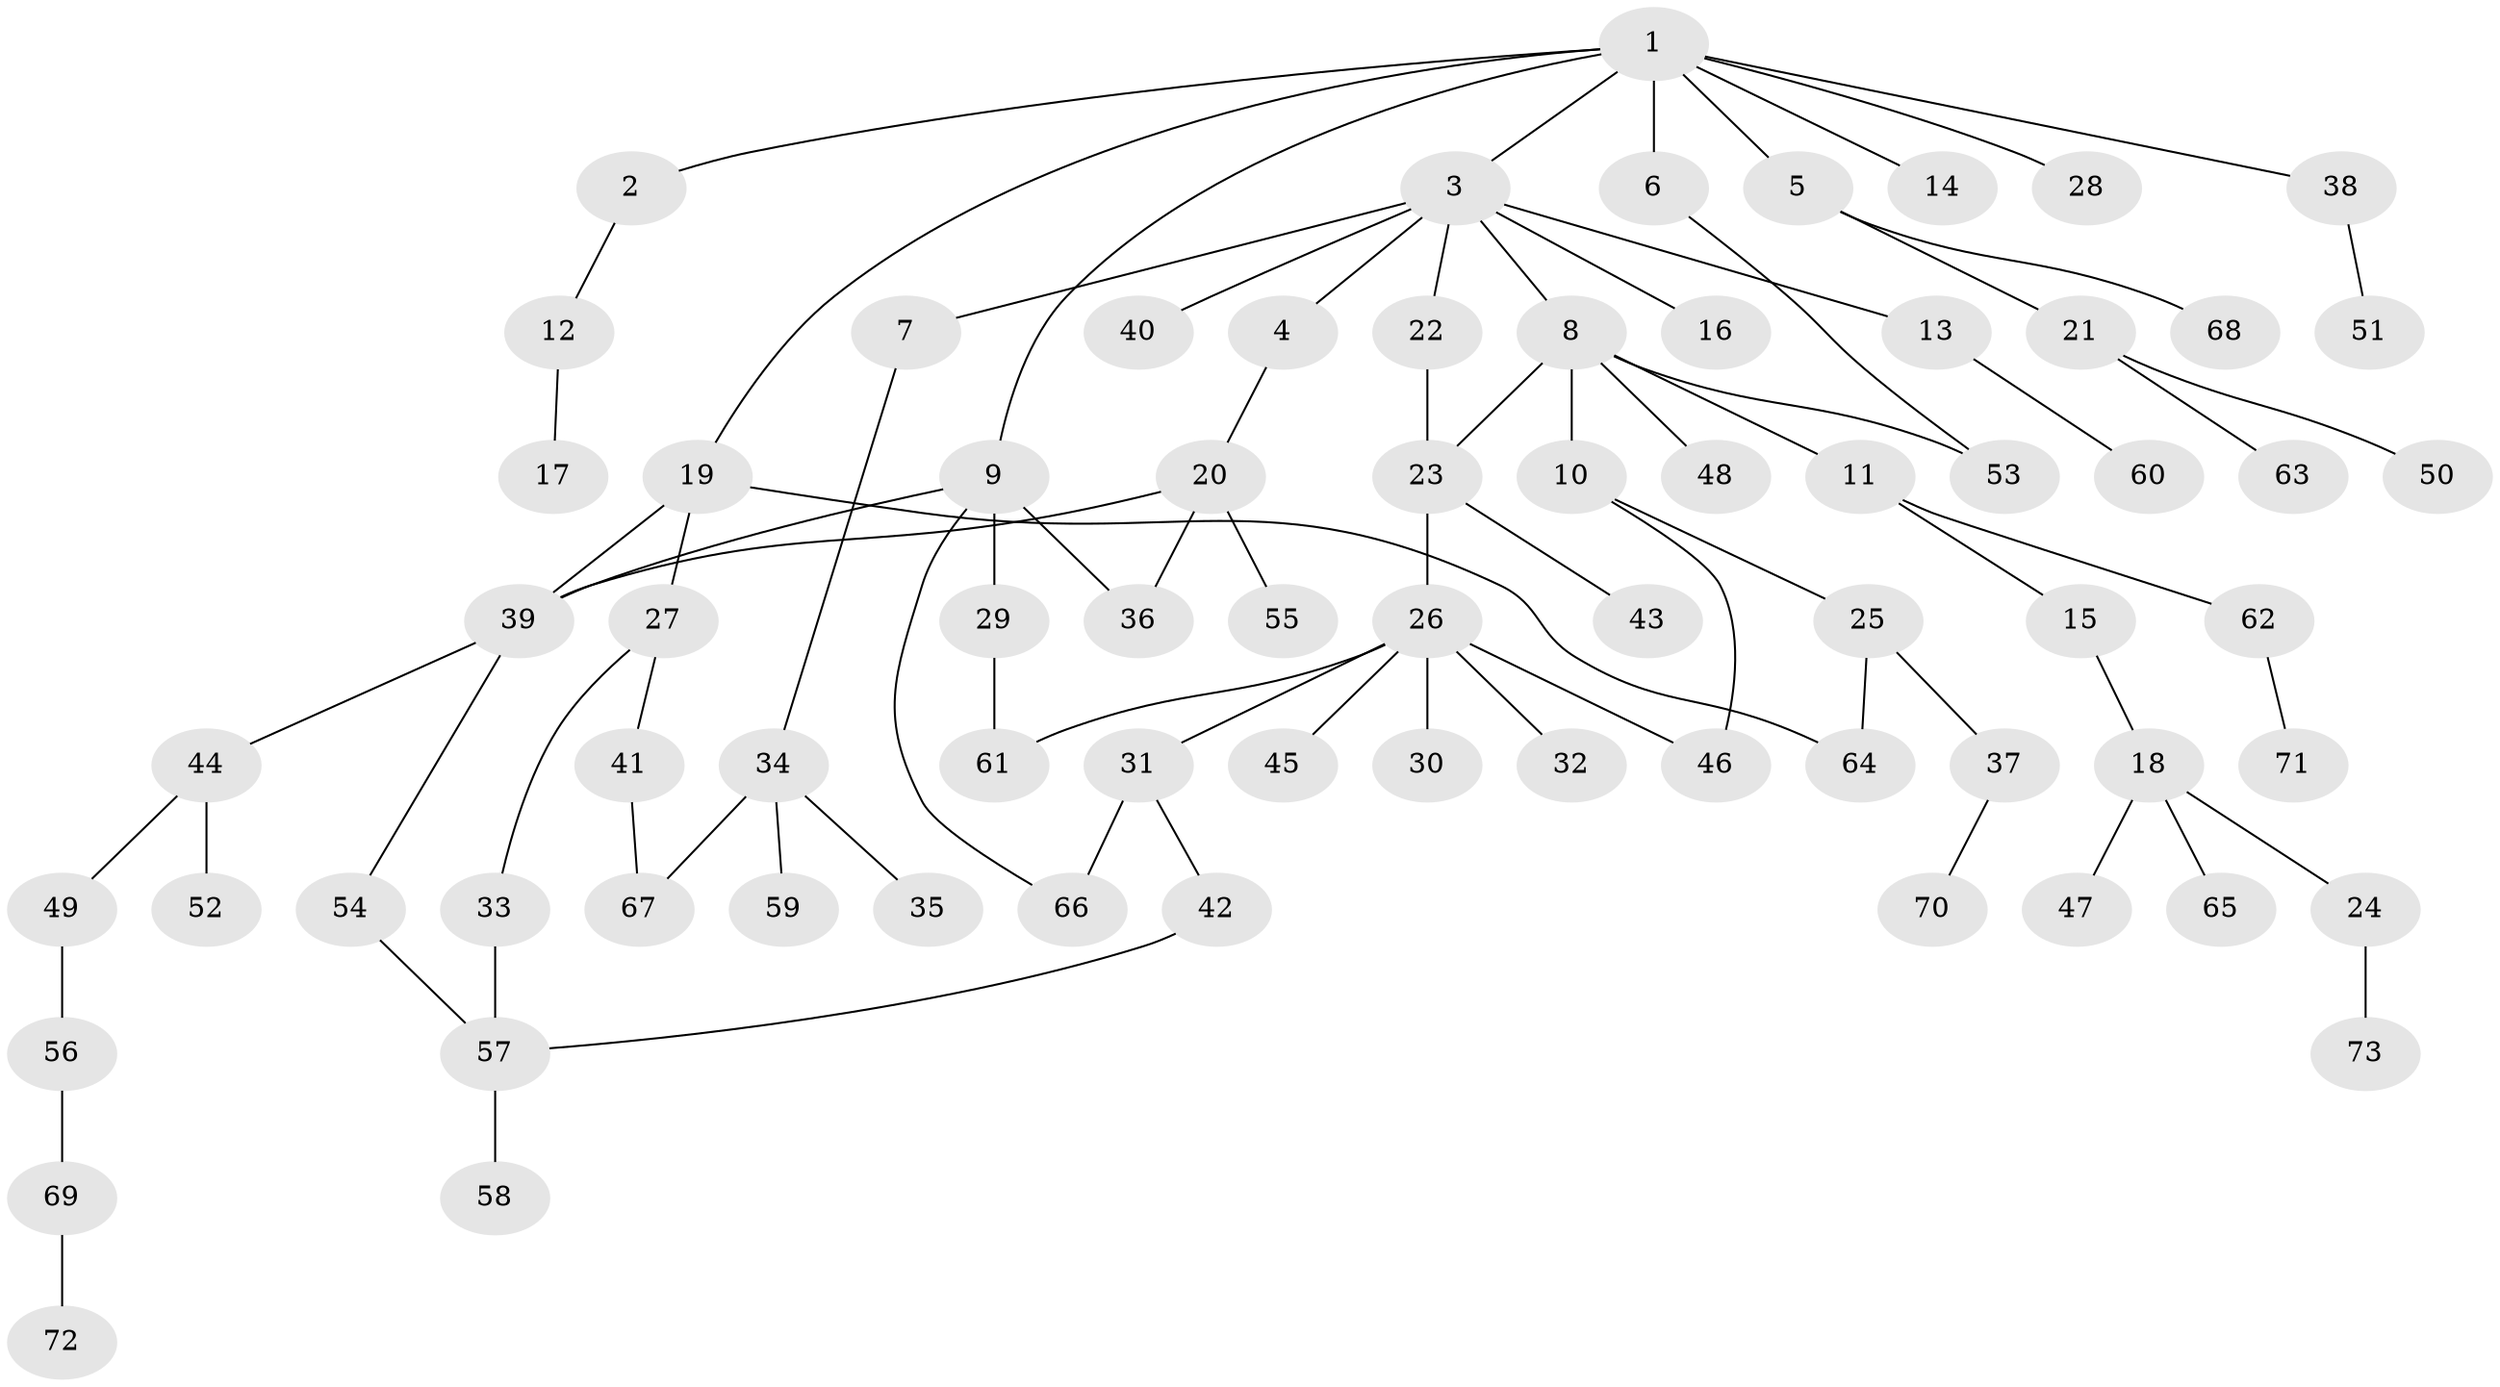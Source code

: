 // coarse degree distribution, {8: 0.04081632653061224, 2: 0.2857142857142857, 4: 0.061224489795918366, 7: 0.02040816326530612, 5: 0.02040816326530612, 3: 0.14285714285714285, 1: 0.3877551020408163, 6: 0.04081632653061224}
// Generated by graph-tools (version 1.1) at 2025/51/02/27/25 19:51:36]
// undirected, 73 vertices, 84 edges
graph export_dot {
graph [start="1"]
  node [color=gray90,style=filled];
  1;
  2;
  3;
  4;
  5;
  6;
  7;
  8;
  9;
  10;
  11;
  12;
  13;
  14;
  15;
  16;
  17;
  18;
  19;
  20;
  21;
  22;
  23;
  24;
  25;
  26;
  27;
  28;
  29;
  30;
  31;
  32;
  33;
  34;
  35;
  36;
  37;
  38;
  39;
  40;
  41;
  42;
  43;
  44;
  45;
  46;
  47;
  48;
  49;
  50;
  51;
  52;
  53;
  54;
  55;
  56;
  57;
  58;
  59;
  60;
  61;
  62;
  63;
  64;
  65;
  66;
  67;
  68;
  69;
  70;
  71;
  72;
  73;
  1 -- 2;
  1 -- 3;
  1 -- 5;
  1 -- 6;
  1 -- 9;
  1 -- 14;
  1 -- 19;
  1 -- 28;
  1 -- 38;
  2 -- 12;
  3 -- 4;
  3 -- 7;
  3 -- 8;
  3 -- 13;
  3 -- 16;
  3 -- 22;
  3 -- 40;
  4 -- 20;
  5 -- 21;
  5 -- 68;
  6 -- 53;
  7 -- 34;
  8 -- 10;
  8 -- 11;
  8 -- 23;
  8 -- 48;
  8 -- 53;
  9 -- 29;
  9 -- 66;
  9 -- 39;
  9 -- 36;
  10 -- 25;
  10 -- 46;
  11 -- 15;
  11 -- 62;
  12 -- 17;
  13 -- 60;
  15 -- 18;
  18 -- 24;
  18 -- 47;
  18 -- 65;
  19 -- 27;
  19 -- 39;
  19 -- 64;
  20 -- 36;
  20 -- 55;
  20 -- 39;
  21 -- 50;
  21 -- 63;
  22 -- 23;
  23 -- 26;
  23 -- 43;
  24 -- 73;
  25 -- 37;
  25 -- 64;
  26 -- 30;
  26 -- 31;
  26 -- 32;
  26 -- 45;
  26 -- 61;
  26 -- 46;
  27 -- 33;
  27 -- 41;
  29 -- 61;
  31 -- 42;
  31 -- 66;
  33 -- 57;
  34 -- 35;
  34 -- 59;
  34 -- 67;
  37 -- 70;
  38 -- 51;
  39 -- 44;
  39 -- 54;
  41 -- 67;
  42 -- 57;
  44 -- 49;
  44 -- 52;
  49 -- 56;
  54 -- 57;
  56 -- 69;
  57 -- 58;
  62 -- 71;
  69 -- 72;
}
